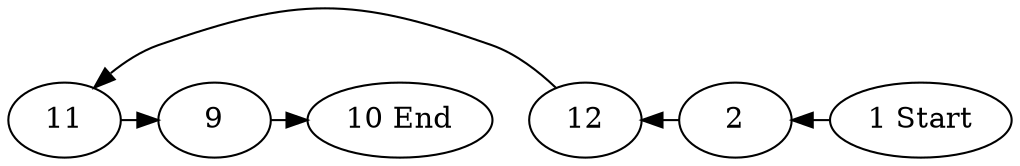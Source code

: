 // Path From  source to Destination
digraph {
	11 [label=11]
	12 [label=12]
	2 [label=2]
	"1 Start" [label="1 Start"]
	9 [label=9]
	"10 End" [label="10 End"]
		"1 Start" -> 2 [constraint=false]
		2 -> 12 [constraint=false]
		12 -> 11 [constraint=false]
		11 -> 9 [constraint=false]
		9 -> "10 End" [constraint=false]
}